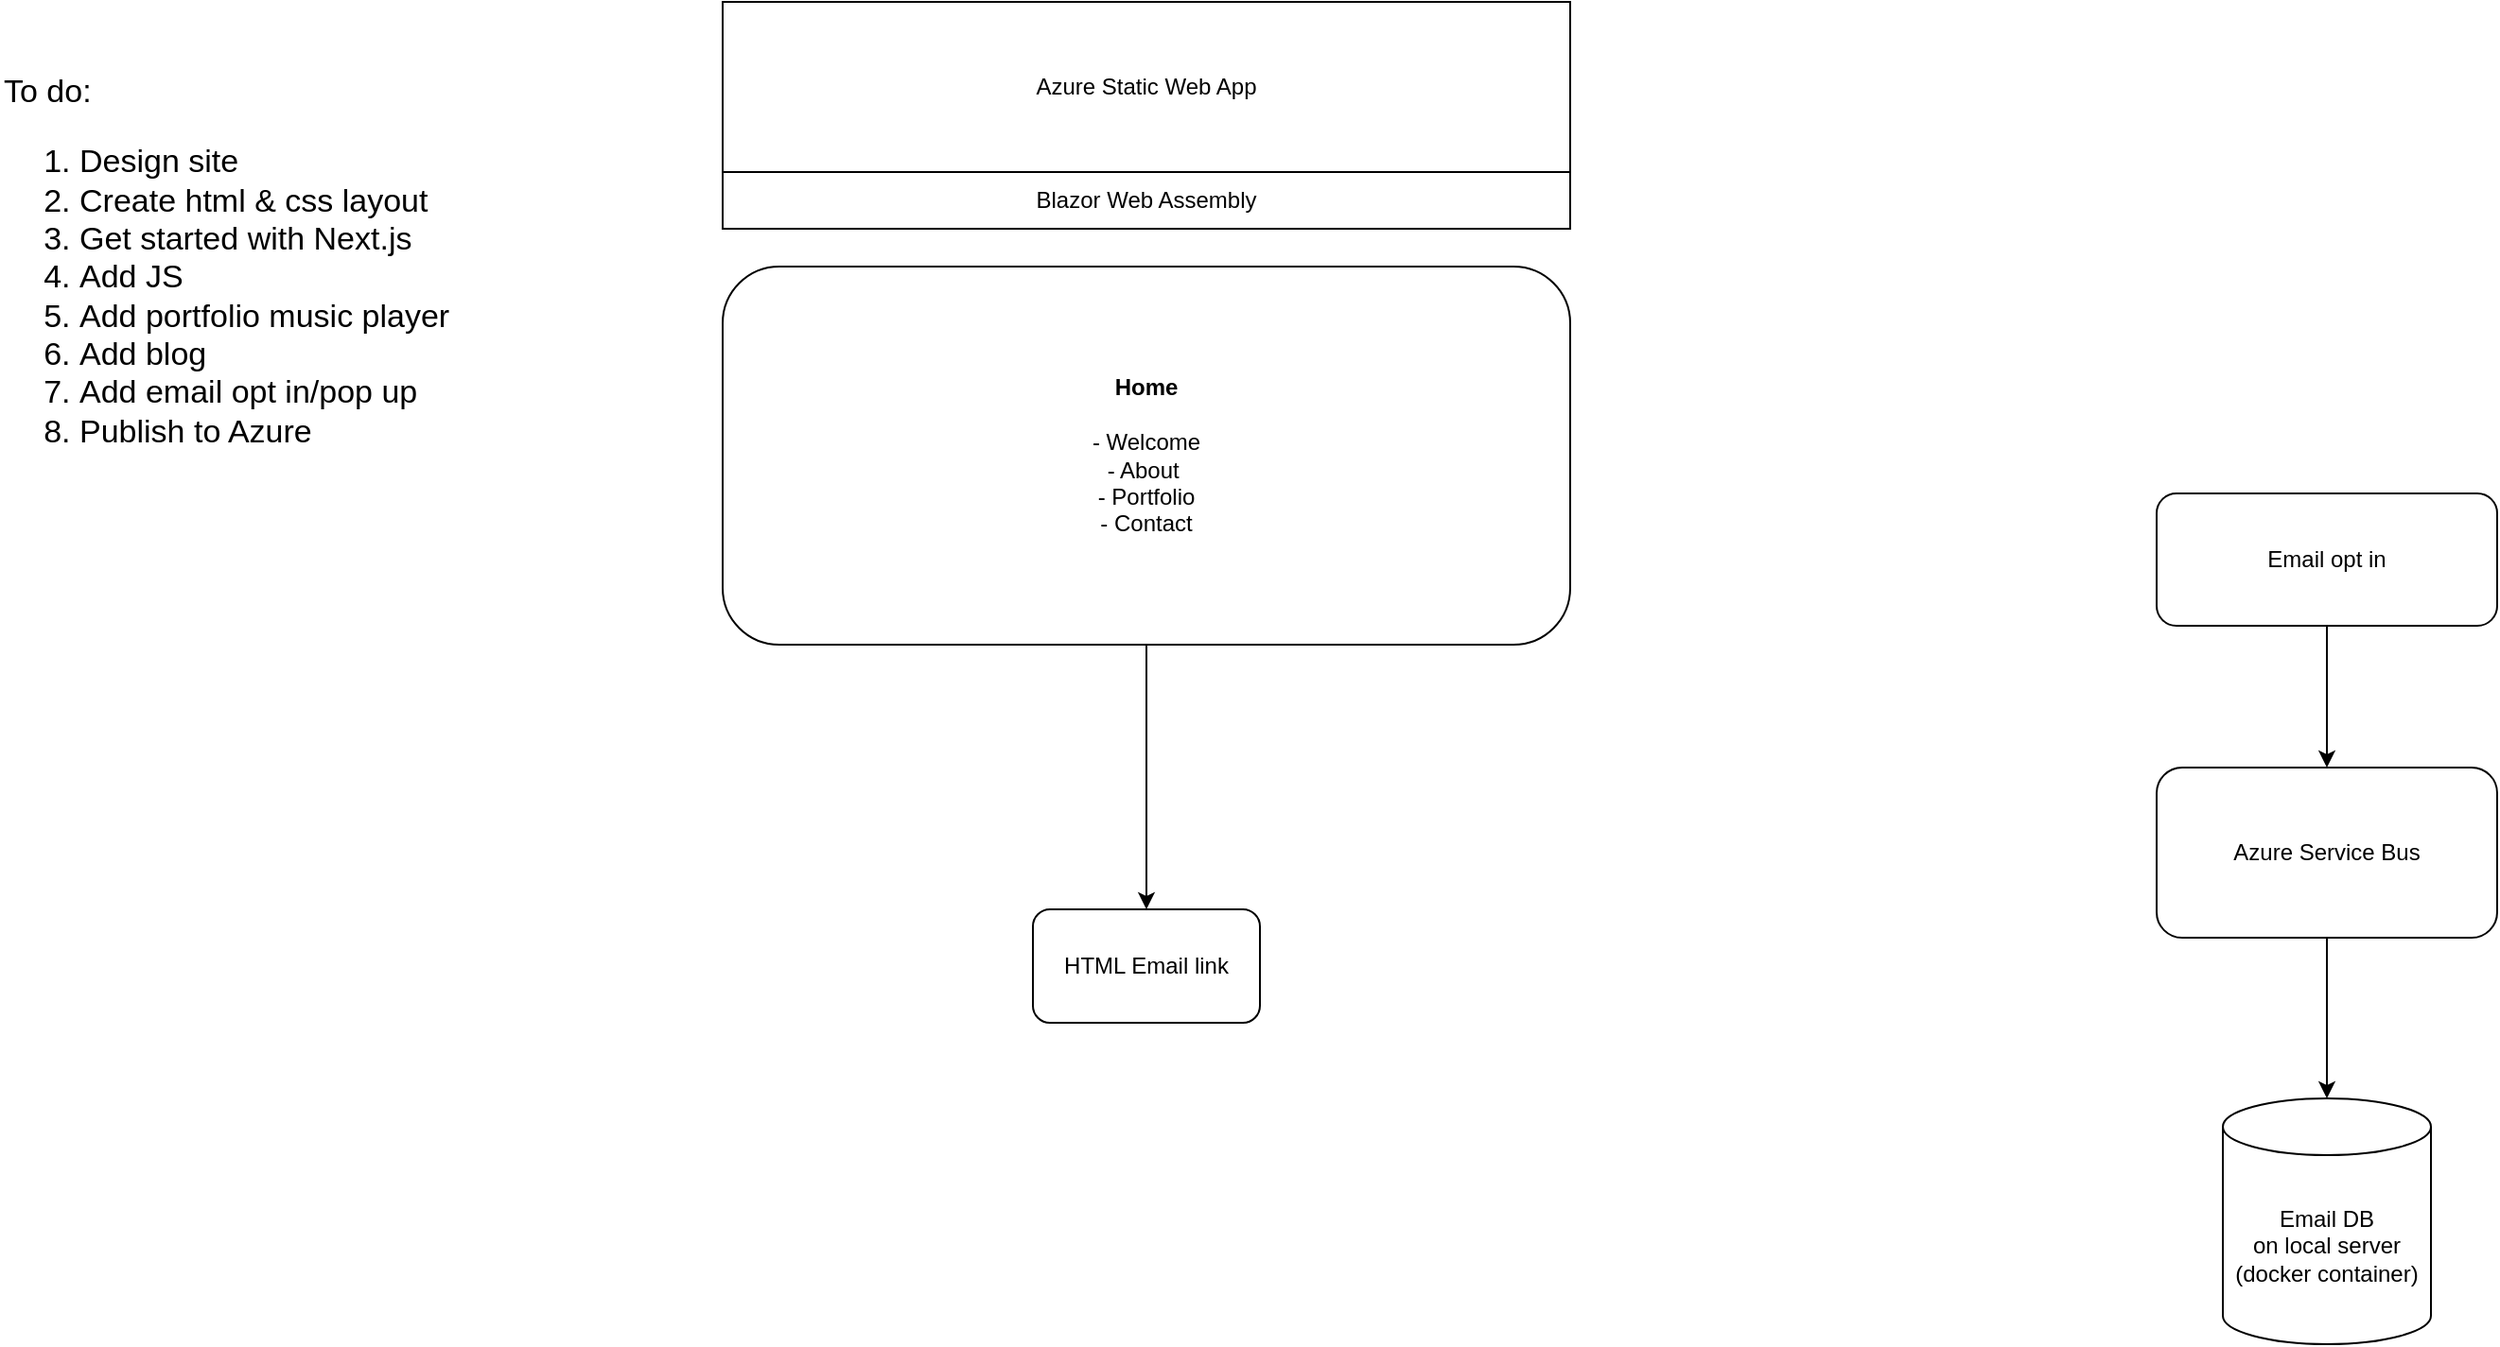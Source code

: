 <mxfile version="24.2.5" type="github">
  <diagram name="Page-1" id="BfhvMVfp2FU4-kGHkCo7">
    <mxGraphModel dx="2874" dy="1521" grid="1" gridSize="10" guides="1" tooltips="1" connect="1" arrows="1" fold="1" page="0" pageScale="1" pageWidth="827" pageHeight="1169" math="0" shadow="0">
      <root>
        <mxCell id="0" />
        <mxCell id="1" parent="0" />
        <mxCell id="59I1SfEEVEgxjEr1d3Ny-1" value="Email DB&lt;br&gt;on local server (docker container)" style="shape=cylinder3;whiteSpace=wrap;html=1;boundedLbl=1;backgroundOutline=1;size=15;" parent="1" vertex="1">
          <mxGeometry x="555" y="540" width="110" height="130" as="geometry" />
        </mxCell>
        <mxCell id="59I1SfEEVEgxjEr1d3Ny-2" value="Azure Static Web App" style="rounded=0;whiteSpace=wrap;html=1;" parent="1" vertex="1">
          <mxGeometry x="-238" y="-40" width="448" height="90" as="geometry" />
        </mxCell>
        <mxCell id="59I1SfEEVEgxjEr1d3Ny-5" value="" style="edgeStyle=orthogonalEdgeStyle;rounded=0;orthogonalLoop=1;jettySize=auto;html=1;" parent="1" source="59I1SfEEVEgxjEr1d3Ny-3" target="59I1SfEEVEgxjEr1d3Ny-1" edge="1">
          <mxGeometry relative="1" as="geometry" />
        </mxCell>
        <mxCell id="59I1SfEEVEgxjEr1d3Ny-3" value="Azure Service Bus" style="rounded=1;whiteSpace=wrap;html=1;" parent="1" vertex="1">
          <mxGeometry x="520" y="365" width="180" height="90" as="geometry" />
        </mxCell>
        <mxCell id="59I1SfEEVEgxjEr1d3Ny-6" value="" style="edgeStyle=orthogonalEdgeStyle;rounded=0;orthogonalLoop=1;jettySize=auto;html=1;exitX=0.5;exitY=1;exitDx=0;exitDy=0;" parent="1" source="59I1SfEEVEgxjEr1d3Ny-10" target="59I1SfEEVEgxjEr1d3Ny-3" edge="1">
          <mxGeometry relative="1" as="geometry">
            <mxPoint x="610" y="60" as="sourcePoint" />
          </mxGeometry>
        </mxCell>
        <mxCell id="59I1SfEEVEgxjEr1d3Ny-7" value="Blazor Web Assembly" style="rounded=0;whiteSpace=wrap;html=1;" parent="1" vertex="1">
          <mxGeometry x="-238" y="50" width="448" height="30" as="geometry" />
        </mxCell>
        <mxCell id="59I1SfEEVEgxjEr1d3Ny-12" value="" style="edgeStyle=orthogonalEdgeStyle;rounded=0;orthogonalLoop=1;jettySize=auto;html=1;" parent="1" source="59I1SfEEVEgxjEr1d3Ny-8" target="59I1SfEEVEgxjEr1d3Ny-11" edge="1">
          <mxGeometry relative="1" as="geometry" />
        </mxCell>
        <mxCell id="59I1SfEEVEgxjEr1d3Ny-8" value="&lt;b&gt;Home&lt;br&gt;&lt;/b&gt;&lt;span style=&quot;background-color: initial;&quot;&gt;&lt;br&gt;- Welcome&lt;br&gt;&lt;/span&gt;- About&lt;span style=&quot;background-color: initial;&quot;&gt;&amp;nbsp;&lt;br&gt;- Portfolio&lt;br&gt;&lt;/span&gt;- Contact" style="rounded=1;whiteSpace=wrap;html=1;align=center;" parent="1" vertex="1">
          <mxGeometry x="-238" y="100" width="448" height="200" as="geometry" />
        </mxCell>
        <mxCell id="59I1SfEEVEgxjEr1d3Ny-10" value="Email opt in" style="rounded=1;whiteSpace=wrap;html=1;" parent="1" vertex="1">
          <mxGeometry x="520" y="220" width="180" height="70" as="geometry" />
        </mxCell>
        <mxCell id="59I1SfEEVEgxjEr1d3Ny-11" value="HTML Email link" style="whiteSpace=wrap;html=1;rounded=1;" parent="1" vertex="1">
          <mxGeometry x="-74" y="440" width="120" height="60" as="geometry" />
        </mxCell>
        <mxCell id="ZcLy5PMOa3Sg55v678T1-1" value="&lt;font style=&quot;font-size: 17px;&quot;&gt;To do:&lt;br&gt;&lt;/font&gt;&lt;ol style=&quot;font-size: 17px;&quot;&gt;&lt;li style=&quot;&quot;&gt;&lt;font style=&quot;font-size: 17px;&quot;&gt;Design site&lt;/font&gt;&lt;/li&gt;&lt;li style=&quot;&quot;&gt;&lt;font style=&quot;font-size: 17px;&quot;&gt;Create html &amp;amp; css layout&lt;/font&gt;&lt;/li&gt;&lt;li style=&quot;&quot;&gt;&lt;font style=&quot;font-size: 17px;&quot;&gt;Get started with Next.js&lt;/font&gt;&lt;/li&gt;&lt;li style=&quot;&quot;&gt;&lt;font style=&quot;font-size: 17px;&quot;&gt;Add JS&lt;/font&gt;&lt;/li&gt;&lt;li style=&quot;&quot;&gt;&lt;font style=&quot;font-size: 17px;&quot;&gt;Add portfolio music player&lt;/font&gt;&lt;/li&gt;&lt;li style=&quot;&quot;&gt;&lt;font style=&quot;font-size: 17px;&quot;&gt;Add blog&lt;/font&gt;&lt;/li&gt;&lt;li style=&quot;&quot;&gt;&lt;font style=&quot;font-size: 17px;&quot;&gt;Add email opt in/pop up&lt;/font&gt;&lt;/li&gt;&lt;li style=&quot;&quot;&gt;&lt;font style=&quot;font-size: 17px;&quot;&gt;Publish to Azure&lt;/font&gt;&lt;/li&gt;&lt;/ol&gt;" style="text;html=1;align=left;verticalAlign=middle;resizable=0;points=[];autosize=1;strokeColor=none;fillColor=none;" parent="1" vertex="1">
          <mxGeometry x="-620" y="-9" width="260" height="230" as="geometry" />
        </mxCell>
      </root>
    </mxGraphModel>
  </diagram>
</mxfile>
